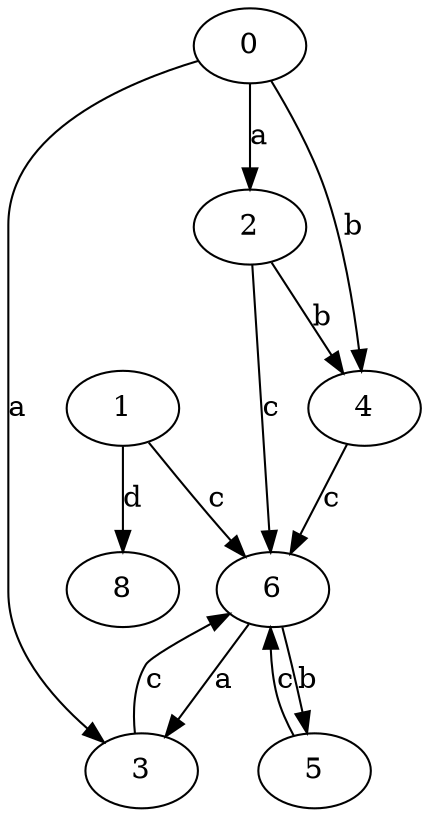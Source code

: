 strict digraph  {
2;
3;
0;
4;
5;
6;
1;
8;
2 -> 4  [label=b];
2 -> 6  [label=c];
3 -> 6  [label=c];
0 -> 2  [label=a];
0 -> 3  [label=a];
0 -> 4  [label=b];
4 -> 6  [label=c];
5 -> 6  [label=c];
6 -> 3  [label=a];
6 -> 5  [label=b];
1 -> 6  [label=c];
1 -> 8  [label=d];
}
